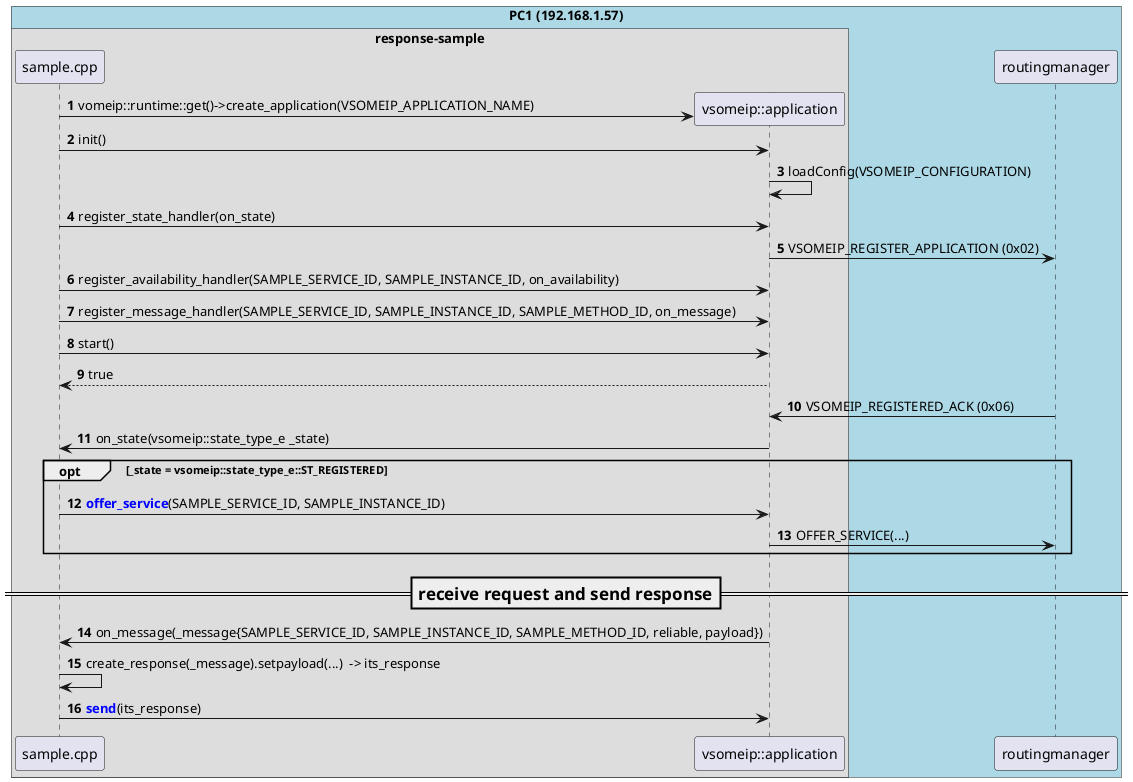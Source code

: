 @startuml
autonumber
!pragma teoz true

box "PC1 (192.168.1.57)" #LightBlue
  box "response-sample"
    participant "sample.cpp" as sender
    participant "vsomeip::application" as app
  end box
  participant "routingmanager" as routmgr
end box

sender->app **:  vomeip::runtime::get()->create_application(VSOMEIP_APPLICATION_NAME)
sender->app: init()
app->app: loadConfig(VSOMEIP_CONFIGURATION)
sender->app: register_state_handler(on_state)
app->routmgr: VSOMEIP_REGISTER_APPLICATION (0x02)
sender->app: register_availability_handler(SAMPLE_SERVICE_ID, SAMPLE_INSTANCE_ID, on_availability)
sender->app: register_message_handler(SAMPLE_SERVICE_ID, SAMPLE_INSTANCE_ID, SAMPLE_METHOD_ID, on_message)
sender->app: start()
return true

routmgr->app: VSOMEIP_REGISTERED_ACK (0x06)
app->sender: on_state(vsomeip::state_type_e _state)
opt _state = vsomeip::state_type_e::ST_REGISTERED
sender->app: **<color blue>offer_service</color>**(SAMPLE_SERVICE_ID, SAMPLE_INSTANCE_ID)
app->routmgr: OFFER_SERVICE(...)
end

===receive request and send response==
app->sender: on_message(_message{SAMPLE_SERVICE_ID, SAMPLE_INSTANCE_ID, SAMPLE_METHOD_ID, reliable, payload})
sender->sender: create_response(_message).setpayload(...)  -> its_response
sender->app: **<color blue>send</color>**(its_response)
@endtuml